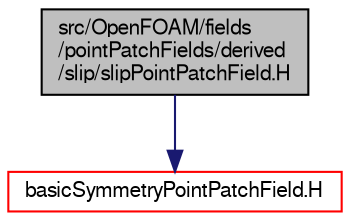 digraph "src/OpenFOAM/fields/pointPatchFields/derived/slip/slipPointPatchField.H"
{
  bgcolor="transparent";
  edge [fontname="FreeSans",fontsize="10",labelfontname="FreeSans",labelfontsize="10"];
  node [fontname="FreeSans",fontsize="10",shape=record];
  Node1 [label="src/OpenFOAM/fields\l/pointPatchFields/derived\l/slip/slipPointPatchField.H",height=0.2,width=0.4,color="black", fillcolor="grey75", style="filled" fontcolor="black"];
  Node1 -> Node2 [color="midnightblue",fontsize="10",style="solid",fontname="FreeSans"];
  Node2 [label="basicSymmetryPointPatchField.H",height=0.2,width=0.4,color="red",URL="$a07590.html"];
}
